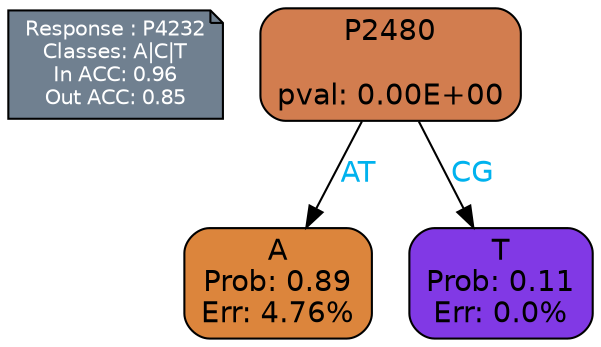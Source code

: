 digraph Tree {
node [shape=box, style="filled, rounded", color="black", fontname=helvetica] ;
graph [ranksep=equally, splines=polylines, bgcolor=transparent, dpi=600] ;
edge [fontname=helvetica] ;
LEGEND [label="Response : P4232
Classes: A|C|T
In ACC: 0.96
Out ACC: 0.85
",shape=note,align=left,style=filled,fillcolor="slategray",fontcolor="white",fontsize=10];1 [label="P2480

pval: 0.00E+00", fillcolor="#d27d4f"] ;
2 [label="A
Prob: 0.89
Err: 4.76%", fillcolor="#dc853c"] ;
3 [label="T
Prob: 0.11
Err: 0.0%", fillcolor="#8139e5"] ;
1 -> 2 [label="AT",fontcolor=deepskyblue2] ;
1 -> 3 [label="CG",fontcolor=deepskyblue2] ;
{rank = same; 2;3;}{rank = same; LEGEND;1;}}